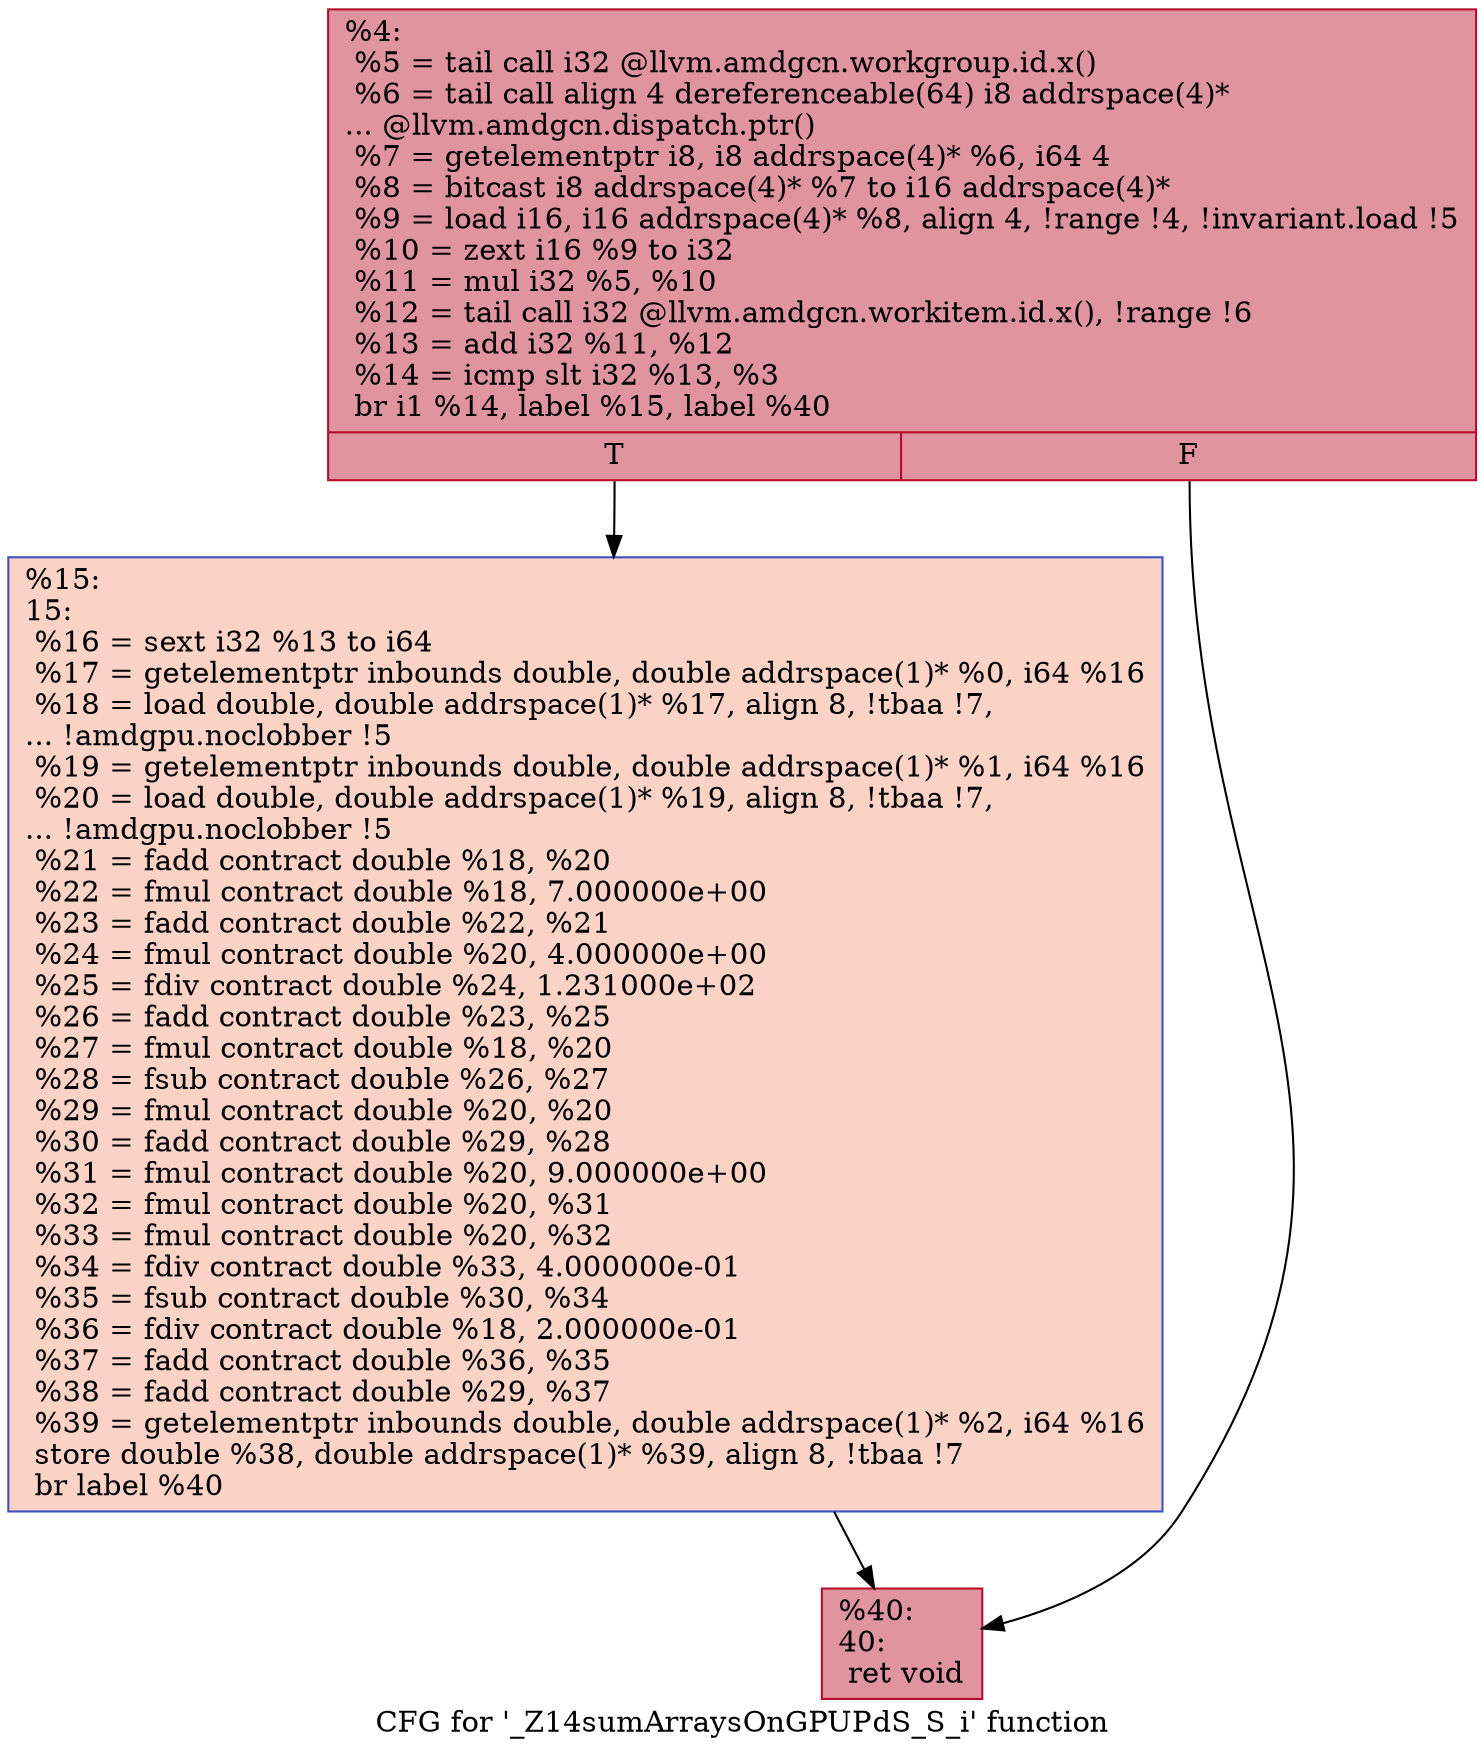 digraph "CFG for '_Z14sumArraysOnGPUPdS_S_i' function" {
	label="CFG for '_Z14sumArraysOnGPUPdS_S_i' function";

	Node0x54d03e0 [shape=record,color="#b70d28ff", style=filled, fillcolor="#b70d2870",label="{%4:\l  %5 = tail call i32 @llvm.amdgcn.workgroup.id.x()\l  %6 = tail call align 4 dereferenceable(64) i8 addrspace(4)*\l... @llvm.amdgcn.dispatch.ptr()\l  %7 = getelementptr i8, i8 addrspace(4)* %6, i64 4\l  %8 = bitcast i8 addrspace(4)* %7 to i16 addrspace(4)*\l  %9 = load i16, i16 addrspace(4)* %8, align 4, !range !4, !invariant.load !5\l  %10 = zext i16 %9 to i32\l  %11 = mul i32 %5, %10\l  %12 = tail call i32 @llvm.amdgcn.workitem.id.x(), !range !6\l  %13 = add i32 %11, %12\l  %14 = icmp slt i32 %13, %3\l  br i1 %14, label %15, label %40\l|{<s0>T|<s1>F}}"];
	Node0x54d03e0:s0 -> Node0x54d22f0;
	Node0x54d03e0:s1 -> Node0x54d2380;
	Node0x54d22f0 [shape=record,color="#3d50c3ff", style=filled, fillcolor="#f59c7d70",label="{%15:\l15:                                               \l  %16 = sext i32 %13 to i64\l  %17 = getelementptr inbounds double, double addrspace(1)* %0, i64 %16\l  %18 = load double, double addrspace(1)* %17, align 8, !tbaa !7,\l... !amdgpu.noclobber !5\l  %19 = getelementptr inbounds double, double addrspace(1)* %1, i64 %16\l  %20 = load double, double addrspace(1)* %19, align 8, !tbaa !7,\l... !amdgpu.noclobber !5\l  %21 = fadd contract double %18, %20\l  %22 = fmul contract double %18, 7.000000e+00\l  %23 = fadd contract double %22, %21\l  %24 = fmul contract double %20, 4.000000e+00\l  %25 = fdiv contract double %24, 1.231000e+02\l  %26 = fadd contract double %23, %25\l  %27 = fmul contract double %18, %20\l  %28 = fsub contract double %26, %27\l  %29 = fmul contract double %20, %20\l  %30 = fadd contract double %29, %28\l  %31 = fmul contract double %20, 9.000000e+00\l  %32 = fmul contract double %20, %31\l  %33 = fmul contract double %20, %32\l  %34 = fdiv contract double %33, 4.000000e-01\l  %35 = fsub contract double %30, %34\l  %36 = fdiv contract double %18, 2.000000e-01\l  %37 = fadd contract double %36, %35\l  %38 = fadd contract double %29, %37\l  %39 = getelementptr inbounds double, double addrspace(1)* %2, i64 %16\l  store double %38, double addrspace(1)* %39, align 8, !tbaa !7\l  br label %40\l}"];
	Node0x54d22f0 -> Node0x54d2380;
	Node0x54d2380 [shape=record,color="#b70d28ff", style=filled, fillcolor="#b70d2870",label="{%40:\l40:                                               \l  ret void\l}"];
}

